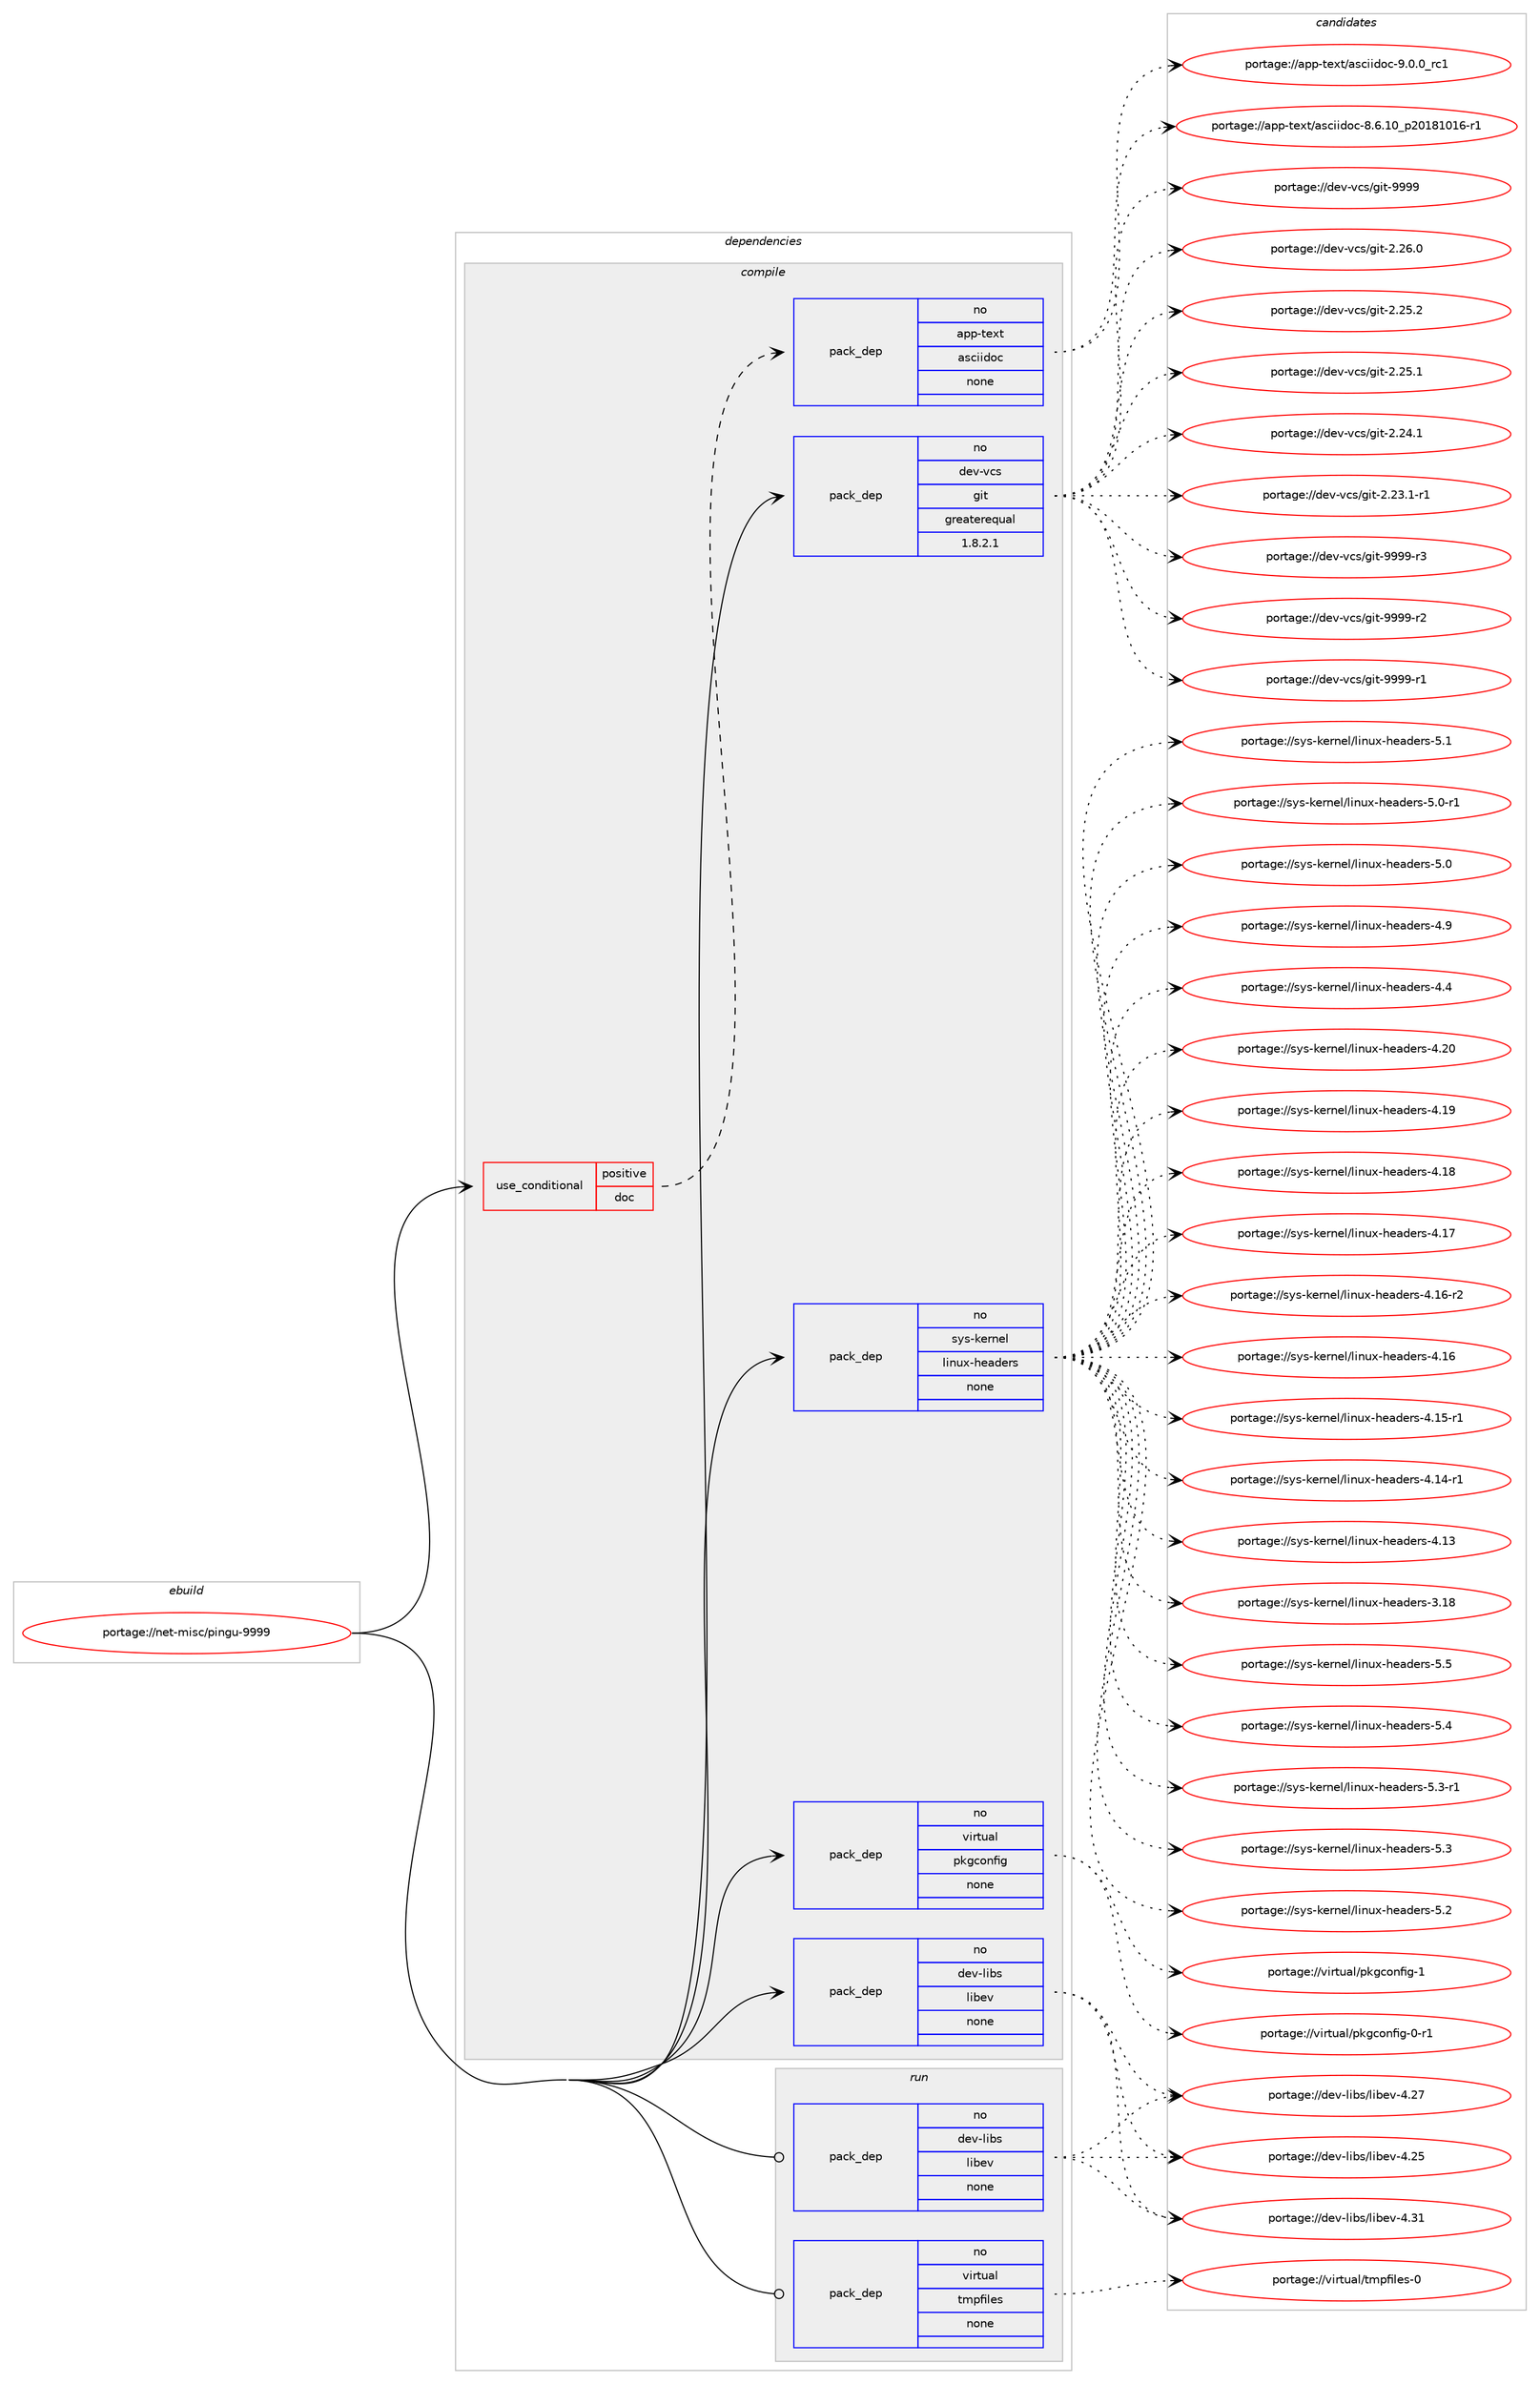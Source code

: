 digraph prolog {

# *************
# Graph options
# *************

newrank=true;
concentrate=true;
compound=true;
graph [rankdir=LR,fontname=Helvetica,fontsize=10,ranksep=1.5];#, ranksep=2.5, nodesep=0.2];
edge  [arrowhead=vee];
node  [fontname=Helvetica,fontsize=10];

# **********
# The ebuild
# **********

subgraph cluster_leftcol {
color=gray;
rank=same;
label=<<i>ebuild</i>>;
id [label="portage://net-misc/pingu-9999", color=red, width=4, href="../net-misc/pingu-9999.svg"];
}

# ****************
# The dependencies
# ****************

subgraph cluster_midcol {
color=gray;
label=<<i>dependencies</i>>;
subgraph cluster_compile {
fillcolor="#eeeeee";
style=filled;
label=<<i>compile</i>>;
subgraph cond2351 {
dependency13507 [label=<<TABLE BORDER="0" CELLBORDER="1" CELLSPACING="0" CELLPADDING="4"><TR><TD ROWSPAN="3" CELLPADDING="10">use_conditional</TD></TR><TR><TD>positive</TD></TR><TR><TD>doc</TD></TR></TABLE>>, shape=none, color=red];
subgraph pack11002 {
dependency13508 [label=<<TABLE BORDER="0" CELLBORDER="1" CELLSPACING="0" CELLPADDING="4" WIDTH="220"><TR><TD ROWSPAN="6" CELLPADDING="30">pack_dep</TD></TR><TR><TD WIDTH="110">no</TD></TR><TR><TD>app-text</TD></TR><TR><TD>asciidoc</TD></TR><TR><TD>none</TD></TR><TR><TD></TD></TR></TABLE>>, shape=none, color=blue];
}
dependency13507:e -> dependency13508:w [weight=20,style="dashed",arrowhead="vee"];
}
id:e -> dependency13507:w [weight=20,style="solid",arrowhead="vee"];
subgraph pack11003 {
dependency13509 [label=<<TABLE BORDER="0" CELLBORDER="1" CELLSPACING="0" CELLPADDING="4" WIDTH="220"><TR><TD ROWSPAN="6" CELLPADDING="30">pack_dep</TD></TR><TR><TD WIDTH="110">no</TD></TR><TR><TD>dev-libs</TD></TR><TR><TD>libev</TD></TR><TR><TD>none</TD></TR><TR><TD></TD></TR></TABLE>>, shape=none, color=blue];
}
id:e -> dependency13509:w [weight=20,style="solid",arrowhead="vee"];
subgraph pack11004 {
dependency13510 [label=<<TABLE BORDER="0" CELLBORDER="1" CELLSPACING="0" CELLPADDING="4" WIDTH="220"><TR><TD ROWSPAN="6" CELLPADDING="30">pack_dep</TD></TR><TR><TD WIDTH="110">no</TD></TR><TR><TD>dev-vcs</TD></TR><TR><TD>git</TD></TR><TR><TD>greaterequal</TD></TR><TR><TD>1.8.2.1</TD></TR></TABLE>>, shape=none, color=blue];
}
id:e -> dependency13510:w [weight=20,style="solid",arrowhead="vee"];
subgraph pack11005 {
dependency13511 [label=<<TABLE BORDER="0" CELLBORDER="1" CELLSPACING="0" CELLPADDING="4" WIDTH="220"><TR><TD ROWSPAN="6" CELLPADDING="30">pack_dep</TD></TR><TR><TD WIDTH="110">no</TD></TR><TR><TD>sys-kernel</TD></TR><TR><TD>linux-headers</TD></TR><TR><TD>none</TD></TR><TR><TD></TD></TR></TABLE>>, shape=none, color=blue];
}
id:e -> dependency13511:w [weight=20,style="solid",arrowhead="vee"];
subgraph pack11006 {
dependency13512 [label=<<TABLE BORDER="0" CELLBORDER="1" CELLSPACING="0" CELLPADDING="4" WIDTH="220"><TR><TD ROWSPAN="6" CELLPADDING="30">pack_dep</TD></TR><TR><TD WIDTH="110">no</TD></TR><TR><TD>virtual</TD></TR><TR><TD>pkgconfig</TD></TR><TR><TD>none</TD></TR><TR><TD></TD></TR></TABLE>>, shape=none, color=blue];
}
id:e -> dependency13512:w [weight=20,style="solid",arrowhead="vee"];
}
subgraph cluster_compileandrun {
fillcolor="#eeeeee";
style=filled;
label=<<i>compile and run</i>>;
}
subgraph cluster_run {
fillcolor="#eeeeee";
style=filled;
label=<<i>run</i>>;
subgraph pack11007 {
dependency13513 [label=<<TABLE BORDER="0" CELLBORDER="1" CELLSPACING="0" CELLPADDING="4" WIDTH="220"><TR><TD ROWSPAN="6" CELLPADDING="30">pack_dep</TD></TR><TR><TD WIDTH="110">no</TD></TR><TR><TD>dev-libs</TD></TR><TR><TD>libev</TD></TR><TR><TD>none</TD></TR><TR><TD></TD></TR></TABLE>>, shape=none, color=blue];
}
id:e -> dependency13513:w [weight=20,style="solid",arrowhead="odot"];
subgraph pack11008 {
dependency13514 [label=<<TABLE BORDER="0" CELLBORDER="1" CELLSPACING="0" CELLPADDING="4" WIDTH="220"><TR><TD ROWSPAN="6" CELLPADDING="30">pack_dep</TD></TR><TR><TD WIDTH="110">no</TD></TR><TR><TD>virtual</TD></TR><TR><TD>tmpfiles</TD></TR><TR><TD>none</TD></TR><TR><TD></TD></TR></TABLE>>, shape=none, color=blue];
}
id:e -> dependency13514:w [weight=20,style="solid",arrowhead="odot"];
}
}

# **************
# The candidates
# **************

subgraph cluster_choices {
rank=same;
color=gray;
label=<<i>candidates</i>>;

subgraph choice11002 {
color=black;
nodesep=1;
choice971121124511610112011647971159910510510011199455746484648951149949 [label="portage://app-text/asciidoc-9.0.0_rc1", color=red, width=4,href="../app-text/asciidoc-9.0.0_rc1.svg"];
choice971121124511610112011647971159910510510011199455646544649489511250484956494849544511449 [label="portage://app-text/asciidoc-8.6.10_p20181016-r1", color=red, width=4,href="../app-text/asciidoc-8.6.10_p20181016-r1.svg"];
dependency13508:e -> choice971121124511610112011647971159910510510011199455746484648951149949:w [style=dotted,weight="100"];
dependency13508:e -> choice971121124511610112011647971159910510510011199455646544649489511250484956494849544511449:w [style=dotted,weight="100"];
}
subgraph choice11003 {
color=black;
nodesep=1;
choice100101118451081059811547108105981011184552465149 [label="portage://dev-libs/libev-4.31", color=red, width=4,href="../dev-libs/libev-4.31.svg"];
choice100101118451081059811547108105981011184552465055 [label="portage://dev-libs/libev-4.27", color=red, width=4,href="../dev-libs/libev-4.27.svg"];
choice100101118451081059811547108105981011184552465053 [label="portage://dev-libs/libev-4.25", color=red, width=4,href="../dev-libs/libev-4.25.svg"];
dependency13509:e -> choice100101118451081059811547108105981011184552465149:w [style=dotted,weight="100"];
dependency13509:e -> choice100101118451081059811547108105981011184552465055:w [style=dotted,weight="100"];
dependency13509:e -> choice100101118451081059811547108105981011184552465053:w [style=dotted,weight="100"];
}
subgraph choice11004 {
color=black;
nodesep=1;
choice10010111845118991154710310511645575757574511451 [label="portage://dev-vcs/git-9999-r3", color=red, width=4,href="../dev-vcs/git-9999-r3.svg"];
choice10010111845118991154710310511645575757574511450 [label="portage://dev-vcs/git-9999-r2", color=red, width=4,href="../dev-vcs/git-9999-r2.svg"];
choice10010111845118991154710310511645575757574511449 [label="portage://dev-vcs/git-9999-r1", color=red, width=4,href="../dev-vcs/git-9999-r1.svg"];
choice1001011184511899115471031051164557575757 [label="portage://dev-vcs/git-9999", color=red, width=4,href="../dev-vcs/git-9999.svg"];
choice10010111845118991154710310511645504650544648 [label="portage://dev-vcs/git-2.26.0", color=red, width=4,href="../dev-vcs/git-2.26.0.svg"];
choice10010111845118991154710310511645504650534650 [label="portage://dev-vcs/git-2.25.2", color=red, width=4,href="../dev-vcs/git-2.25.2.svg"];
choice10010111845118991154710310511645504650534649 [label="portage://dev-vcs/git-2.25.1", color=red, width=4,href="../dev-vcs/git-2.25.1.svg"];
choice10010111845118991154710310511645504650524649 [label="portage://dev-vcs/git-2.24.1", color=red, width=4,href="../dev-vcs/git-2.24.1.svg"];
choice100101118451189911547103105116455046505146494511449 [label="portage://dev-vcs/git-2.23.1-r1", color=red, width=4,href="../dev-vcs/git-2.23.1-r1.svg"];
dependency13510:e -> choice10010111845118991154710310511645575757574511451:w [style=dotted,weight="100"];
dependency13510:e -> choice10010111845118991154710310511645575757574511450:w [style=dotted,weight="100"];
dependency13510:e -> choice10010111845118991154710310511645575757574511449:w [style=dotted,weight="100"];
dependency13510:e -> choice1001011184511899115471031051164557575757:w [style=dotted,weight="100"];
dependency13510:e -> choice10010111845118991154710310511645504650544648:w [style=dotted,weight="100"];
dependency13510:e -> choice10010111845118991154710310511645504650534650:w [style=dotted,weight="100"];
dependency13510:e -> choice10010111845118991154710310511645504650534649:w [style=dotted,weight="100"];
dependency13510:e -> choice10010111845118991154710310511645504650524649:w [style=dotted,weight="100"];
dependency13510:e -> choice100101118451189911547103105116455046505146494511449:w [style=dotted,weight="100"];
}
subgraph choice11005 {
color=black;
nodesep=1;
choice1151211154510710111411010110847108105110117120451041019710010111411545534653 [label="portage://sys-kernel/linux-headers-5.5", color=red, width=4,href="../sys-kernel/linux-headers-5.5.svg"];
choice1151211154510710111411010110847108105110117120451041019710010111411545534652 [label="portage://sys-kernel/linux-headers-5.4", color=red, width=4,href="../sys-kernel/linux-headers-5.4.svg"];
choice11512111545107101114110101108471081051101171204510410197100101114115455346514511449 [label="portage://sys-kernel/linux-headers-5.3-r1", color=red, width=4,href="../sys-kernel/linux-headers-5.3-r1.svg"];
choice1151211154510710111411010110847108105110117120451041019710010111411545534651 [label="portage://sys-kernel/linux-headers-5.3", color=red, width=4,href="../sys-kernel/linux-headers-5.3.svg"];
choice1151211154510710111411010110847108105110117120451041019710010111411545534650 [label="portage://sys-kernel/linux-headers-5.2", color=red, width=4,href="../sys-kernel/linux-headers-5.2.svg"];
choice1151211154510710111411010110847108105110117120451041019710010111411545534649 [label="portage://sys-kernel/linux-headers-5.1", color=red, width=4,href="../sys-kernel/linux-headers-5.1.svg"];
choice11512111545107101114110101108471081051101171204510410197100101114115455346484511449 [label="portage://sys-kernel/linux-headers-5.0-r1", color=red, width=4,href="../sys-kernel/linux-headers-5.0-r1.svg"];
choice1151211154510710111411010110847108105110117120451041019710010111411545534648 [label="portage://sys-kernel/linux-headers-5.0", color=red, width=4,href="../sys-kernel/linux-headers-5.0.svg"];
choice1151211154510710111411010110847108105110117120451041019710010111411545524657 [label="portage://sys-kernel/linux-headers-4.9", color=red, width=4,href="../sys-kernel/linux-headers-4.9.svg"];
choice1151211154510710111411010110847108105110117120451041019710010111411545524652 [label="portage://sys-kernel/linux-headers-4.4", color=red, width=4,href="../sys-kernel/linux-headers-4.4.svg"];
choice115121115451071011141101011084710810511011712045104101971001011141154552465048 [label="portage://sys-kernel/linux-headers-4.20", color=red, width=4,href="../sys-kernel/linux-headers-4.20.svg"];
choice115121115451071011141101011084710810511011712045104101971001011141154552464957 [label="portage://sys-kernel/linux-headers-4.19", color=red, width=4,href="../sys-kernel/linux-headers-4.19.svg"];
choice115121115451071011141101011084710810511011712045104101971001011141154552464956 [label="portage://sys-kernel/linux-headers-4.18", color=red, width=4,href="../sys-kernel/linux-headers-4.18.svg"];
choice115121115451071011141101011084710810511011712045104101971001011141154552464955 [label="portage://sys-kernel/linux-headers-4.17", color=red, width=4,href="../sys-kernel/linux-headers-4.17.svg"];
choice1151211154510710111411010110847108105110117120451041019710010111411545524649544511450 [label="portage://sys-kernel/linux-headers-4.16-r2", color=red, width=4,href="../sys-kernel/linux-headers-4.16-r2.svg"];
choice115121115451071011141101011084710810511011712045104101971001011141154552464954 [label="portage://sys-kernel/linux-headers-4.16", color=red, width=4,href="../sys-kernel/linux-headers-4.16.svg"];
choice1151211154510710111411010110847108105110117120451041019710010111411545524649534511449 [label="portage://sys-kernel/linux-headers-4.15-r1", color=red, width=4,href="../sys-kernel/linux-headers-4.15-r1.svg"];
choice1151211154510710111411010110847108105110117120451041019710010111411545524649524511449 [label="portage://sys-kernel/linux-headers-4.14-r1", color=red, width=4,href="../sys-kernel/linux-headers-4.14-r1.svg"];
choice115121115451071011141101011084710810511011712045104101971001011141154552464951 [label="portage://sys-kernel/linux-headers-4.13", color=red, width=4,href="../sys-kernel/linux-headers-4.13.svg"];
choice115121115451071011141101011084710810511011712045104101971001011141154551464956 [label="portage://sys-kernel/linux-headers-3.18", color=red, width=4,href="../sys-kernel/linux-headers-3.18.svg"];
dependency13511:e -> choice1151211154510710111411010110847108105110117120451041019710010111411545534653:w [style=dotted,weight="100"];
dependency13511:e -> choice1151211154510710111411010110847108105110117120451041019710010111411545534652:w [style=dotted,weight="100"];
dependency13511:e -> choice11512111545107101114110101108471081051101171204510410197100101114115455346514511449:w [style=dotted,weight="100"];
dependency13511:e -> choice1151211154510710111411010110847108105110117120451041019710010111411545534651:w [style=dotted,weight="100"];
dependency13511:e -> choice1151211154510710111411010110847108105110117120451041019710010111411545534650:w [style=dotted,weight="100"];
dependency13511:e -> choice1151211154510710111411010110847108105110117120451041019710010111411545534649:w [style=dotted,weight="100"];
dependency13511:e -> choice11512111545107101114110101108471081051101171204510410197100101114115455346484511449:w [style=dotted,weight="100"];
dependency13511:e -> choice1151211154510710111411010110847108105110117120451041019710010111411545534648:w [style=dotted,weight="100"];
dependency13511:e -> choice1151211154510710111411010110847108105110117120451041019710010111411545524657:w [style=dotted,weight="100"];
dependency13511:e -> choice1151211154510710111411010110847108105110117120451041019710010111411545524652:w [style=dotted,weight="100"];
dependency13511:e -> choice115121115451071011141101011084710810511011712045104101971001011141154552465048:w [style=dotted,weight="100"];
dependency13511:e -> choice115121115451071011141101011084710810511011712045104101971001011141154552464957:w [style=dotted,weight="100"];
dependency13511:e -> choice115121115451071011141101011084710810511011712045104101971001011141154552464956:w [style=dotted,weight="100"];
dependency13511:e -> choice115121115451071011141101011084710810511011712045104101971001011141154552464955:w [style=dotted,weight="100"];
dependency13511:e -> choice1151211154510710111411010110847108105110117120451041019710010111411545524649544511450:w [style=dotted,weight="100"];
dependency13511:e -> choice115121115451071011141101011084710810511011712045104101971001011141154552464954:w [style=dotted,weight="100"];
dependency13511:e -> choice1151211154510710111411010110847108105110117120451041019710010111411545524649534511449:w [style=dotted,weight="100"];
dependency13511:e -> choice1151211154510710111411010110847108105110117120451041019710010111411545524649524511449:w [style=dotted,weight="100"];
dependency13511:e -> choice115121115451071011141101011084710810511011712045104101971001011141154552464951:w [style=dotted,weight="100"];
dependency13511:e -> choice115121115451071011141101011084710810511011712045104101971001011141154551464956:w [style=dotted,weight="100"];
}
subgraph choice11006 {
color=black;
nodesep=1;
choice1181051141161179710847112107103991111101021051034549 [label="portage://virtual/pkgconfig-1", color=red, width=4,href="../virtual/pkgconfig-1.svg"];
choice11810511411611797108471121071039911111010210510345484511449 [label="portage://virtual/pkgconfig-0-r1", color=red, width=4,href="../virtual/pkgconfig-0-r1.svg"];
dependency13512:e -> choice1181051141161179710847112107103991111101021051034549:w [style=dotted,weight="100"];
dependency13512:e -> choice11810511411611797108471121071039911111010210510345484511449:w [style=dotted,weight="100"];
}
subgraph choice11007 {
color=black;
nodesep=1;
choice100101118451081059811547108105981011184552465149 [label="portage://dev-libs/libev-4.31", color=red, width=4,href="../dev-libs/libev-4.31.svg"];
choice100101118451081059811547108105981011184552465055 [label="portage://dev-libs/libev-4.27", color=red, width=4,href="../dev-libs/libev-4.27.svg"];
choice100101118451081059811547108105981011184552465053 [label="portage://dev-libs/libev-4.25", color=red, width=4,href="../dev-libs/libev-4.25.svg"];
dependency13513:e -> choice100101118451081059811547108105981011184552465149:w [style=dotted,weight="100"];
dependency13513:e -> choice100101118451081059811547108105981011184552465055:w [style=dotted,weight="100"];
dependency13513:e -> choice100101118451081059811547108105981011184552465053:w [style=dotted,weight="100"];
}
subgraph choice11008 {
color=black;
nodesep=1;
choice11810511411611797108471161091121021051081011154548 [label="portage://virtual/tmpfiles-0", color=red, width=4,href="../virtual/tmpfiles-0.svg"];
dependency13514:e -> choice11810511411611797108471161091121021051081011154548:w [style=dotted,weight="100"];
}
}

}
